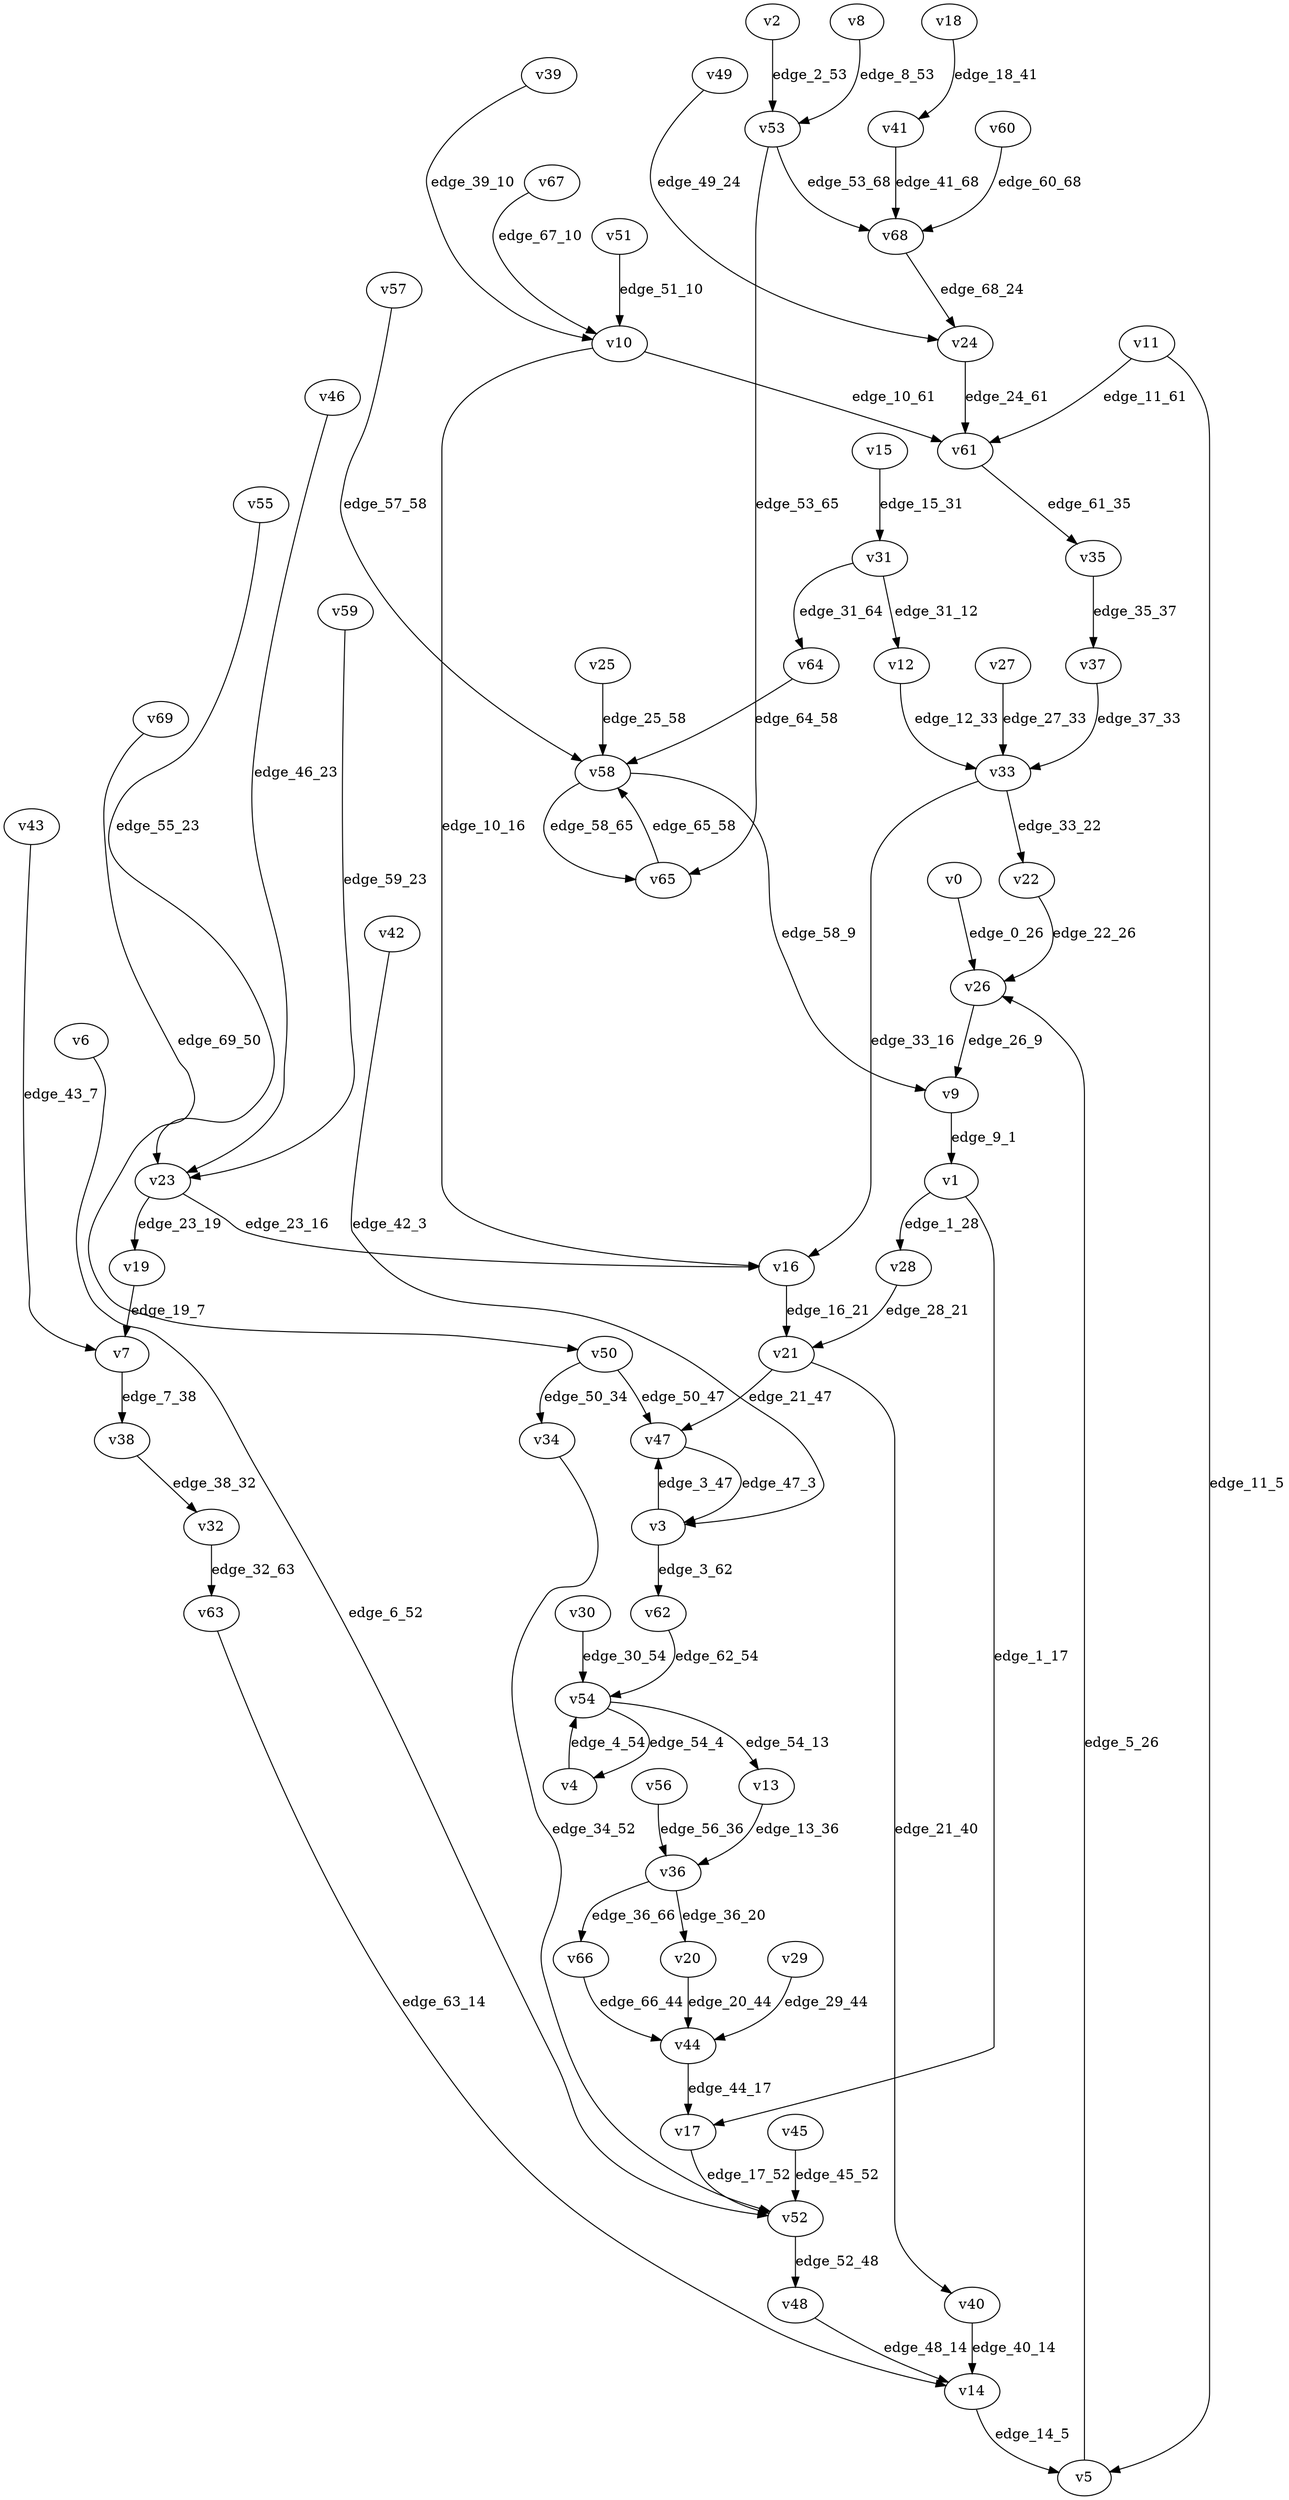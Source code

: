 digraph G {
    // Stochastic discounted game

    v0 [name="v0", player=0];
    v1 [name="v1", player=-1];
    v2 [name="v2", player=0];
    v3 [name="v3", player=-1];
    v4 [name="v4", player=0];
    v5 [name="v5", player=1];
    v6 [name="v6", player=1];
    v7 [name="v7", player=-1];
    v8 [name="v8", player=1];
    v9 [name="v9", player=1];
    v10 [name="v10", player=-1];
    v11 [name="v11", player=-1];
    v12 [name="v12", player=1];
    v13 [name="v13", player=1];
    v14 [name="v14", player=-1];
    v15 [name="v15", player=1];
    v16 [name="v16", player=1];
    v17 [name="v17", player=0];
    v18 [name="v18", player=0];
    v19 [name="v19", player=0];
    v20 [name="v20", player=1];
    v21 [name="v21", player=-1];
    v22 [name="v22", player=1];
    v23 [name="v23", player=-1];
    v24 [name="v24", player=-1];
    v25 [name="v25", player=1];
    v26 [name="v26", player=-1];
    v27 [name="v27", player=1];
    v28 [name="v28", player=1];
    v29 [name="v29", player=1];
    v30 [name="v30", player=1];
    v31 [name="v31", player=-1];
    v32 [name="v32", player=-1];
    v33 [name="v33", player=-1];
    v34 [name="v34", player=0];
    v35 [name="v35", player=-1];
    v36 [name="v36", player=-1];
    v37 [name="v37", player=1];
    v38 [name="v38", player=0];
    v39 [name="v39", player=1];
    v40 [name="v40", player=1];
    v41 [name="v41", player=-1];
    v42 [name="v42", player=0];
    v43 [name="v43", player=0];
    v44 [name="v44", player=-1];
    v45 [name="v45", player=1];
    v46 [name="v46", player=0];
    v47 [name="v47", player=0];
    v48 [name="v48", player=1];
    v49 [name="v49", player=1];
    v50 [name="v50", player=-1];
    v51 [name="v51", player=1];
    v52 [name="v52", player=-1];
    v53 [name="v53", player=-1];
    v54 [name="v54", player=-1];
    v55 [name="v55", player=0];
    v56 [name="v56", player=0];
    v57 [name="v57", player=0];
    v58 [name="v58", player=-1];
    v59 [name="v59", player=0];
    v60 [name="v60", player=-1];
    v61 [name="v61", player=0];
    v62 [name="v62", player=0];
    v63 [name="v63", player=1];
    v64 [name="v64", player=0];
    v65 [name="v65", player=0];
    v66 [name="v66", player=0];
    v67 [name="v67", player=1];
    v68 [name="v68", player=0];
    v69 [name="v69", player=0];

    v0 -> v26 [label="edge_0_26", weight=1.607404, discount=0.266309];
    v1 -> v28 [label="edge_1_28", probability=0.656345];
    v1 -> v17 [label="edge_1_17", probability=0.343655];
    v2 -> v53 [label="edge_2_53", weight=9.771642, discount=0.731447];
    v3 -> v47 [label="edge_3_47", probability=0.403935];
    v3 -> v62 [label="edge_3_62", probability=0.596065];
    v4 -> v54 [label="edge_4_54", weight=2.585681, discount=0.683356];
    v5 -> v26 [label="edge_5_26", weight=1.446770, discount=0.651856];
    v6 -> v52 [label="edge_6_52", weight=-5.857007, discount=0.628575];
    v7 -> v38 [label="edge_7_38", probability=1.000000];
    v8 -> v53 [label="edge_8_53", weight=-0.247508, discount=0.505033];
    v9 -> v1 [label="edge_9_1", weight=6.313908, discount=0.814176];
    v10 -> v61 [label="edge_10_61", probability=0.543198];
    v10 -> v16 [label="edge_10_16", probability=0.456802];
    v11 -> v5 [label="edge_11_5", probability=0.661189];
    v11 -> v61 [label="edge_11_61", probability=0.338811];
    v12 -> v33 [label="edge_12_33", weight=1.155040, discount=0.853147];
    v13 -> v36 [label="edge_13_36", weight=4.299535, discount=0.542963];
    v14 -> v5 [label="edge_14_5", probability=1.000000];
    v15 -> v31 [label="edge_15_31", weight=3.897525, discount=0.832770];
    v16 -> v21 [label="edge_16_21", weight=6.923494, discount=0.528235];
    v17 -> v52 [label="edge_17_52", weight=4.715317, discount=0.126977];
    v18 -> v41 [label="edge_18_41", weight=-5.696484, discount=0.520822];
    v19 -> v7 [label="edge_19_7", weight=-5.037191, discount=0.511064];
    v20 -> v44 [label="edge_20_44", weight=4.323691, discount=0.586655];
    v21 -> v40 [label="edge_21_40", probability=0.536186];
    v21 -> v47 [label="edge_21_47", probability=0.463814];
    v22 -> v26 [label="edge_22_26", weight=-5.346266, discount=0.847970];
    v23 -> v16 [label="edge_23_16", probability=0.619473];
    v23 -> v19 [label="edge_23_19", probability=0.380527];
    v24 -> v61 [label="edge_24_61", probability=1.000000];
    v25 -> v58 [label="edge_25_58", weight=6.721271, discount=0.880776];
    v26 -> v9 [label="edge_26_9", probability=1.000000];
    v27 -> v33 [label="edge_27_33", weight=7.544747, discount=0.623926];
    v28 -> v21 [label="edge_28_21", weight=-9.418056, discount=0.538022];
    v29 -> v44 [label="edge_29_44", weight=7.312971, discount=0.691032];
    v30 -> v54 [label="edge_30_54", weight=5.939437, discount=0.163079];
    v31 -> v64 [label="edge_31_64", probability=0.673669];
    v31 -> v12 [label="edge_31_12", probability=0.326331];
    v32 -> v63 [label="edge_32_63", probability=1.000000];
    v33 -> v22 [label="edge_33_22", probability=0.348113];
    v33 -> v16 [label="edge_33_16", probability=0.651887];
    v34 -> v52 [label="edge_34_52", weight=0.192260, discount=0.534165];
    v35 -> v37 [label="edge_35_37", probability=1.000000];
    v36 -> v66 [label="edge_36_66", probability=0.443194];
    v36 -> v20 [label="edge_36_20", probability=0.556806];
    v37 -> v33 [label="edge_37_33", weight=-0.120876, discount=0.535532];
    v38 -> v32 [label="edge_38_32", weight=-0.241559, discount=0.192206];
    v39 -> v10 [label="edge_39_10", weight=-9.181543, discount=0.738330];
    v40 -> v14 [label="edge_40_14", weight=2.510511, discount=0.536596];
    v41 -> v68 [label="edge_41_68", probability=1.000000];
    v42 -> v3 [label="edge_42_3", weight=-4.811458, discount=0.201423];
    v43 -> v7 [label="edge_43_7", weight=-7.836584, discount=0.385341];
    v44 -> v17 [label="edge_44_17", probability=1.000000];
    v45 -> v52 [label="edge_45_52", weight=7.178366, discount=0.560723];
    v46 -> v23 [label="edge_46_23", weight=-5.838042, discount=0.516808];
    v47 -> v3 [label="edge_47_3", weight=-3.641293, discount=0.111894];
    v48 -> v14 [label="edge_48_14", weight=-1.059622, discount=0.353129];
    v49 -> v24 [label="edge_49_24", weight=-2.563264, discount=0.382756];
    v50 -> v34 [label="edge_50_34", probability=0.550682];
    v50 -> v47 [label="edge_50_47", probability=0.449318];
    v51 -> v10 [label="edge_51_10", weight=7.860801, discount=0.865383];
    v52 -> v48 [label="edge_52_48", probability=1.000000];
    v53 -> v68 [label="edge_53_68", probability=0.475832];
    v53 -> v65 [label="edge_53_65", probability=0.524168];
    v54 -> v13 [label="edge_54_13", probability=0.307576];
    v54 -> v4 [label="edge_54_4", probability=0.692424];
    v55 -> v23 [label="edge_55_23", weight=-1.113879, discount=0.396439];
    v56 -> v36 [label="edge_56_36", weight=4.932777, discount=0.539167];
    v57 -> v58 [label="edge_57_58", weight=-2.293658, discount=0.147551];
    v58 -> v65 [label="edge_58_65", probability=0.687426];
    v58 -> v9 [label="edge_58_9", probability=0.312574];
    v59 -> v23 [label="edge_59_23", weight=-8.582162, discount=0.256803];
    v60 -> v68 [label="edge_60_68", probability=1.000000];
    v61 -> v35 [label="edge_61_35", weight=0.993907, discount=0.486042];
    v62 -> v54 [label="edge_62_54", weight=-2.990037, discount=0.187471];
    v63 -> v14 [label="edge_63_14", weight=-5.870945, discount=0.123872];
    v64 -> v58 [label="edge_64_58", weight=-9.785826, discount=0.876231];
    v65 -> v58 [label="edge_65_58", weight=-5.959033, discount=0.311238];
    v66 -> v44 [label="edge_66_44", weight=9.118802, discount=0.809010];
    v67 -> v10 [label="edge_67_10", weight=-1.939322, discount=0.330093];
    v68 -> v24 [label="edge_68_24", weight=-5.735142, discount=0.405529];
    v69 -> v50 [label="edge_69_50", weight=-0.540147, discount=0.632101];
}